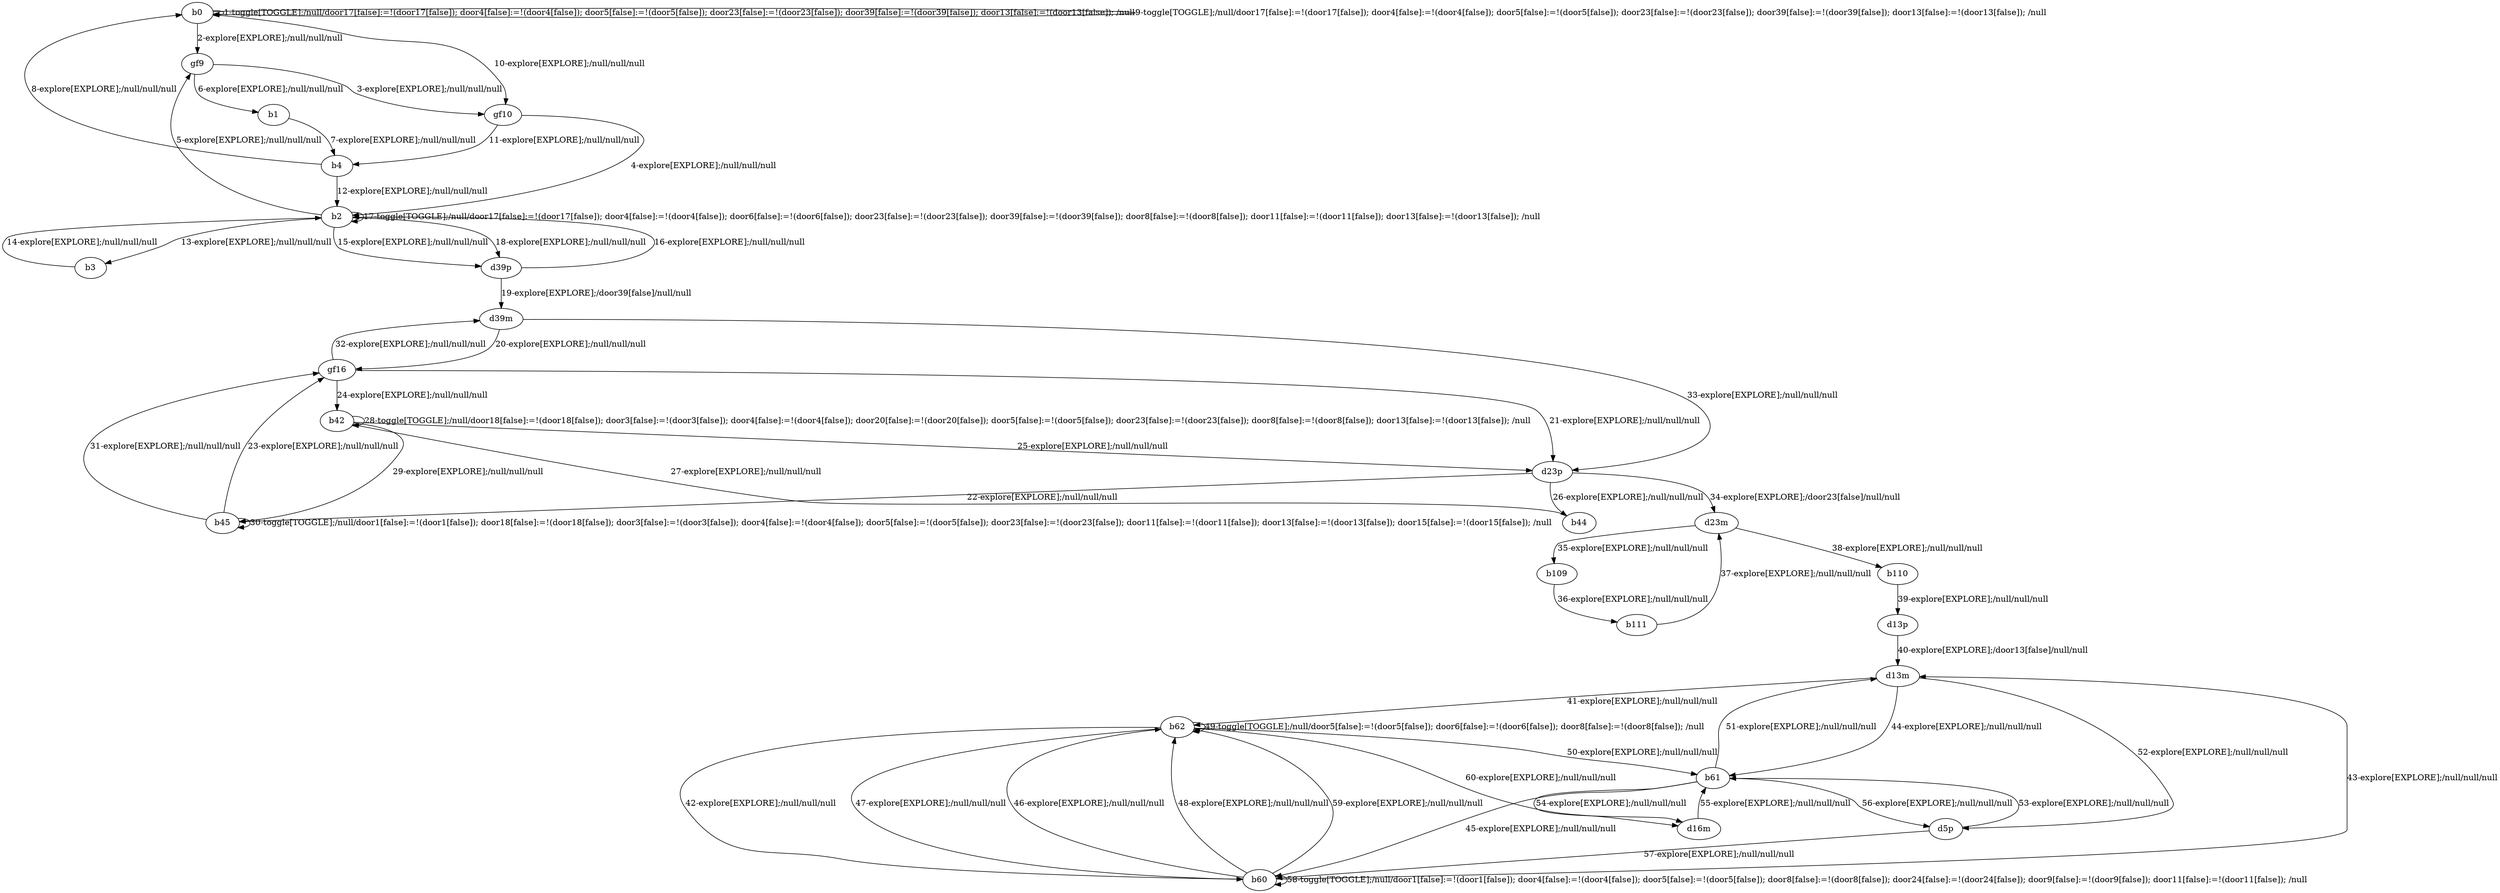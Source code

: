 # Total number of goals covered by this test: 1
# b62 --> d16m

digraph g {
"b0" -> "b0" [label = "1-toggle[TOGGLE];/null/door17[false]:=!(door17[false]); door4[false]:=!(door4[false]); door5[false]:=!(door5[false]); door23[false]:=!(door23[false]); door39[false]:=!(door39[false]); door13[false]:=!(door13[false]); /null"];
"b0" -> "gf9" [label = "2-explore[EXPLORE];/null/null/null"];
"gf9" -> "gf10" [label = "3-explore[EXPLORE];/null/null/null"];
"gf10" -> "b2" [label = "4-explore[EXPLORE];/null/null/null"];
"b2" -> "gf9" [label = "5-explore[EXPLORE];/null/null/null"];
"gf9" -> "b1" [label = "6-explore[EXPLORE];/null/null/null"];
"b1" -> "b4" [label = "7-explore[EXPLORE];/null/null/null"];
"b4" -> "b0" [label = "8-explore[EXPLORE];/null/null/null"];
"b0" -> "b0" [label = "9-toggle[TOGGLE];/null/door17[false]:=!(door17[false]); door4[false]:=!(door4[false]); door5[false]:=!(door5[false]); door23[false]:=!(door23[false]); door39[false]:=!(door39[false]); door13[false]:=!(door13[false]); /null"];
"b0" -> "gf10" [label = "10-explore[EXPLORE];/null/null/null"];
"gf10" -> "b4" [label = "11-explore[EXPLORE];/null/null/null"];
"b4" -> "b2" [label = "12-explore[EXPLORE];/null/null/null"];
"b2" -> "b3" [label = "13-explore[EXPLORE];/null/null/null"];
"b3" -> "b2" [label = "14-explore[EXPLORE];/null/null/null"];
"b2" -> "d39p" [label = "15-explore[EXPLORE];/null/null/null"];
"d39p" -> "b2" [label = "16-explore[EXPLORE];/null/null/null"];
"b2" -> "b2" [label = "17-toggle[TOGGLE];/null/door17[false]:=!(door17[false]); door4[false]:=!(door4[false]); door6[false]:=!(door6[false]); door23[false]:=!(door23[false]); door39[false]:=!(door39[false]); door8[false]:=!(door8[false]); door11[false]:=!(door11[false]); door13[false]:=!(door13[false]); /null"];
"b2" -> "d39p" [label = "18-explore[EXPLORE];/null/null/null"];
"d39p" -> "d39m" [label = "19-explore[EXPLORE];/door39[false]/null/null"];
"d39m" -> "gf16" [label = "20-explore[EXPLORE];/null/null/null"];
"gf16" -> "d23p" [label = "21-explore[EXPLORE];/null/null/null"];
"d23p" -> "b45" [label = "22-explore[EXPLORE];/null/null/null"];
"b45" -> "gf16" [label = "23-explore[EXPLORE];/null/null/null"];
"gf16" -> "b42" [label = "24-explore[EXPLORE];/null/null/null"];
"b42" -> "d23p" [label = "25-explore[EXPLORE];/null/null/null"];
"d23p" -> "b44" [label = "26-explore[EXPLORE];/null/null/null"];
"b44" -> "b42" [label = "27-explore[EXPLORE];/null/null/null"];
"b42" -> "b42" [label = "28-toggle[TOGGLE];/null/door18[false]:=!(door18[false]); door3[false]:=!(door3[false]); door4[false]:=!(door4[false]); door20[false]:=!(door20[false]); door5[false]:=!(door5[false]); door23[false]:=!(door23[false]); door8[false]:=!(door8[false]); door13[false]:=!(door13[false]); /null"];
"b42" -> "b45" [label = "29-explore[EXPLORE];/null/null/null"];
"b45" -> "b45" [label = "30-toggle[TOGGLE];/null/door1[false]:=!(door1[false]); door18[false]:=!(door18[false]); door3[false]:=!(door3[false]); door4[false]:=!(door4[false]); door5[false]:=!(door5[false]); door23[false]:=!(door23[false]); door11[false]:=!(door11[false]); door13[false]:=!(door13[false]); door15[false]:=!(door15[false]); /null"];
"b45" -> "gf16" [label = "31-explore[EXPLORE];/null/null/null"];
"gf16" -> "d39m" [label = "32-explore[EXPLORE];/null/null/null"];
"d39m" -> "d23p" [label = "33-explore[EXPLORE];/null/null/null"];
"d23p" -> "d23m" [label = "34-explore[EXPLORE];/door23[false]/null/null"];
"d23m" -> "b109" [label = "35-explore[EXPLORE];/null/null/null"];
"b109" -> "b111" [label = "36-explore[EXPLORE];/null/null/null"];
"b111" -> "d23m" [label = "37-explore[EXPLORE];/null/null/null"];
"d23m" -> "b110" [label = "38-explore[EXPLORE];/null/null/null"];
"b110" -> "d13p" [label = "39-explore[EXPLORE];/null/null/null"];
"d13p" -> "d13m" [label = "40-explore[EXPLORE];/door13[false]/null/null"];
"d13m" -> "b62" [label = "41-explore[EXPLORE];/null/null/null"];
"b62" -> "b60" [label = "42-explore[EXPLORE];/null/null/null"];
"b60" -> "d13m" [label = "43-explore[EXPLORE];/null/null/null"];
"d13m" -> "b61" [label = "44-explore[EXPLORE];/null/null/null"];
"b61" -> "b60" [label = "45-explore[EXPLORE];/null/null/null"];
"b60" -> "b62" [label = "46-explore[EXPLORE];/null/null/null"];
"b62" -> "b60" [label = "47-explore[EXPLORE];/null/null/null"];
"b60" -> "b62" [label = "48-explore[EXPLORE];/null/null/null"];
"b62" -> "b62" [label = "49-toggle[TOGGLE];/null/door5[false]:=!(door5[false]); door6[false]:=!(door6[false]); door8[false]:=!(door8[false]); /null"];
"b62" -> "b61" [label = "50-explore[EXPLORE];/null/null/null"];
"b61" -> "d13m" [label = "51-explore[EXPLORE];/null/null/null"];
"d13m" -> "d5p" [label = "52-explore[EXPLORE];/null/null/null"];
"d5p" -> "b61" [label = "53-explore[EXPLORE];/null/null/null"];
"b61" -> "d16m" [label = "54-explore[EXPLORE];/null/null/null"];
"d16m" -> "b61" [label = "55-explore[EXPLORE];/null/null/null"];
"b61" -> "d5p" [label = "56-explore[EXPLORE];/null/null/null"];
"d5p" -> "b60" [label = "57-explore[EXPLORE];/null/null/null"];
"b60" -> "b60" [label = "58-toggle[TOGGLE];/null/door1[false]:=!(door1[false]); door4[false]:=!(door4[false]); door5[false]:=!(door5[false]); door8[false]:=!(door8[false]); door24[false]:=!(door24[false]); door9[false]:=!(door9[false]); door11[false]:=!(door11[false]); /null"];
"b60" -> "b62" [label = "59-explore[EXPLORE];/null/null/null"];
"b62" -> "d16m" [label = "60-explore[EXPLORE];/null/null/null"];
}